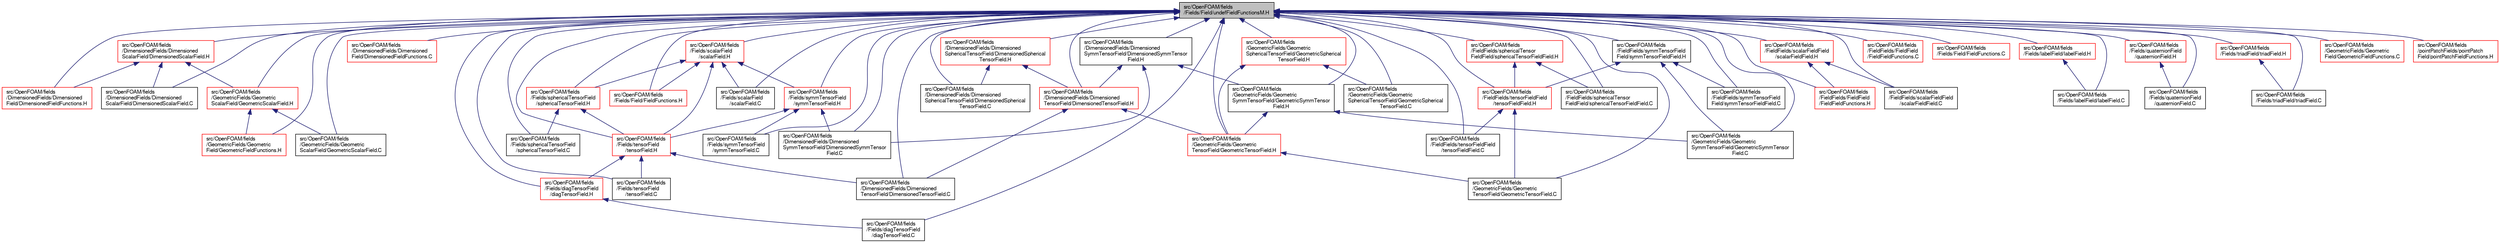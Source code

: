 digraph "src/OpenFOAM/fields/Fields/Field/undefFieldFunctionsM.H"
{
  bgcolor="transparent";
  edge [fontname="FreeSans",fontsize="10",labelfontname="FreeSans",labelfontsize="10"];
  node [fontname="FreeSans",fontsize="10",shape=record];
  Node1 [label="src/OpenFOAM/fields\l/Fields/Field/undefFieldFunctionsM.H",height=0.2,width=0.4,color="black", fillcolor="grey75", style="filled", fontcolor="black"];
  Node1 -> Node2 [dir="back",color="midnightblue",fontsize="10",style="solid",fontname="FreeSans"];
  Node2 [label="src/OpenFOAM/fields\l/DimensionedFields/Dimensioned\lField/DimensionedFieldFunctions.H",height=0.2,width=0.4,color="red",URL="$a09416.html"];
  Node1 -> Node2488 [dir="back",color="midnightblue",fontsize="10",style="solid",fontname="FreeSans"];
  Node2488 [label="src/OpenFOAM/fields\l/DimensionedFields/Dimensioned\lField/DimensionedFieldFunctions.C",height=0.2,width=0.4,color="red",URL="$a09413.html"];
  Node1 -> Node2224 [dir="back",color="midnightblue",fontsize="10",style="solid",fontname="FreeSans"];
  Node2224 [label="src/OpenFOAM/fields\l/DimensionedFields/Dimensioned\lScalarField/DimensionedScalarField.H",height=0.2,width=0.4,color="red",URL="$a09449.html",tooltip="Scalar specific part of the implementation of DimensionedField. "];
  Node2224 -> Node2 [dir="back",color="midnightblue",fontsize="10",style="solid",fontname="FreeSans"];
  Node2224 -> Node2226 [dir="back",color="midnightblue",fontsize="10",style="solid",fontname="FreeSans"];
  Node2226 [label="src/OpenFOAM/fields\l/DimensionedFields/Dimensioned\lScalarField/DimensionedScalarField.C",height=0.2,width=0.4,color="black",URL="$a09446.html"];
  Node2224 -> Node2227 [dir="back",color="midnightblue",fontsize="10",style="solid",fontname="FreeSans"];
  Node2227 [label="src/OpenFOAM/fields\l/GeometricFields/Geometric\lScalarField/GeometricScalarField.H",height=0.2,width=0.4,color="red",URL="$a09851.html",tooltip="Scalar specific part of the implementation of GeometricField. "];
  Node2227 -> Node2228 [dir="back",color="midnightblue",fontsize="10",style="solid",fontname="FreeSans"];
  Node2228 [label="src/OpenFOAM/fields\l/GeometricFields/Geometric\lField/GeometricFieldFunctions.H",height=0.2,width=0.4,color="red",URL="$a09815.html"];
  Node2227 -> Node2346 [dir="back",color="midnightblue",fontsize="10",style="solid",fontname="FreeSans"];
  Node2346 [label="src/OpenFOAM/fields\l/GeometricFields/Geometric\lScalarField/GeometricScalarField.C",height=0.2,width=0.4,color="black",URL="$a09848.html"];
  Node1 -> Node2226 [dir="back",color="midnightblue",fontsize="10",style="solid",fontname="FreeSans"];
  Node1 -> Node2347 [dir="back",color="midnightblue",fontsize="10",style="solid",fontname="FreeSans"];
  Node2347 [label="src/OpenFOAM/fields\l/DimensionedFields/Dimensioned\lSphericalTensorField/DimensionedSpherical\lTensorField.H",height=0.2,width=0.4,color="red",URL="$a09455.html",tooltip="Specialisation of DimensionedField<T, GeoMesh> for sphericalTensor. "];
  Node2347 -> Node2348 [dir="back",color="midnightblue",fontsize="10",style="solid",fontname="FreeSans"];
  Node2348 [label="src/OpenFOAM/fields\l/DimensionedFields/Dimensioned\lSphericalTensorField/DimensionedSpherical\lTensorField.C",height=0.2,width=0.4,color="black",URL="$a09452.html"];
  Node2347 -> Node2349 [dir="back",color="midnightblue",fontsize="10",style="solid",fontname="FreeSans"];
  Node2349 [label="src/OpenFOAM/fields\l/DimensionedFields/Dimensioned\lTensorField/DimensionedTensorField.H",height=0.2,width=0.4,color="red",URL="$a09467.html",tooltip="Tensor specific part of the implementation of DimensionedField. "];
  Node2349 -> Node2350 [dir="back",color="midnightblue",fontsize="10",style="solid",fontname="FreeSans"];
  Node2350 [label="src/OpenFOAM/fields\l/DimensionedFields/Dimensioned\lTensorField/DimensionedTensorField.C",height=0.2,width=0.4,color="black",URL="$a09464.html"];
  Node2349 -> Node2331 [dir="back",color="midnightblue",fontsize="10",style="solid",fontname="FreeSans"];
  Node2331 [label="src/OpenFOAM/fields\l/GeometricFields/Geometric\lTensorField/GeometricTensorField.H",height=0.2,width=0.4,color="red",URL="$a09869.html",tooltip="Tensor specific part of the implementation of GeometricField. "];
  Node2331 -> Node2332 [dir="back",color="midnightblue",fontsize="10",style="solid",fontname="FreeSans"];
  Node2332 [label="src/OpenFOAM/fields\l/GeometricFields/Geometric\lTensorField/GeometricTensorField.C",height=0.2,width=0.4,color="black",URL="$a09866.html"];
  Node1 -> Node2348 [dir="back",color="midnightblue",fontsize="10",style="solid",fontname="FreeSans"];
  Node1 -> Node2351 [dir="back",color="midnightblue",fontsize="10",style="solid",fontname="FreeSans"];
  Node2351 [label="src/OpenFOAM/fields\l/DimensionedFields/Dimensioned\lSymmTensorField/DimensionedSymmTensor\lField.H",height=0.2,width=0.4,color="black",URL="$a09461.html",tooltip="SymmTensor specific part of the implementation of DimensionedField. "];
  Node2351 -> Node2352 [dir="back",color="midnightblue",fontsize="10",style="solid",fontname="FreeSans"];
  Node2352 [label="src/OpenFOAM/fields\l/DimensionedFields/Dimensioned\lSymmTensorField/DimensionedSymmTensor\lField.C",height=0.2,width=0.4,color="black",URL="$a09458.html"];
  Node2351 -> Node2349 [dir="back",color="midnightblue",fontsize="10",style="solid",fontname="FreeSans"];
  Node2351 -> Node2333 [dir="back",color="midnightblue",fontsize="10",style="solid",fontname="FreeSans"];
  Node2333 [label="src/OpenFOAM/fields\l/GeometricFields/Geometric\lSymmTensorField/GeometricSymmTensor\lField.H",height=0.2,width=0.4,color="black",URL="$a09863.html",tooltip="SymmTensor specific part of the implementation of GeometricField. "];
  Node2333 -> Node2334 [dir="back",color="midnightblue",fontsize="10",style="solid",fontname="FreeSans"];
  Node2334 [label="src/OpenFOAM/fields\l/GeometricFields/Geometric\lSymmTensorField/GeometricSymmTensor\lField.C",height=0.2,width=0.4,color="black",URL="$a09860.html"];
  Node2333 -> Node2331 [dir="back",color="midnightblue",fontsize="10",style="solid",fontname="FreeSans"];
  Node1 -> Node2352 [dir="back",color="midnightblue",fontsize="10",style="solid",fontname="FreeSans"];
  Node1 -> Node2349 [dir="back",color="midnightblue",fontsize="10",style="solid",fontname="FreeSans"];
  Node1 -> Node2350 [dir="back",color="midnightblue",fontsize="10",style="solid",fontname="FreeSans"];
  Node1 -> Node2489 [dir="back",color="midnightblue",fontsize="10",style="solid",fontname="FreeSans"];
  Node2489 [label="src/OpenFOAM/fields\l/FieldFields/FieldField\l/FieldFieldFunctions.H",height=0.2,width=0.4,color="red",URL="$a09479.html"];
  Node1 -> Node2633 [dir="back",color="midnightblue",fontsize="10",style="solid",fontname="FreeSans"];
  Node2633 [label="src/OpenFOAM/fields\l/FieldFields/FieldField\l/FieldFieldFunctions.C",height=0.2,width=0.4,color="red",URL="$a09476.html"];
  Node1 -> Node2515 [dir="back",color="midnightblue",fontsize="10",style="solid",fontname="FreeSans"];
  Node2515 [label="src/OpenFOAM/fields\l/FieldFields/scalarFieldField\l/scalarFieldField.H",height=0.2,width=0.4,color="red",URL="$a09503.html",tooltip="Specialisation of FieldField<T> for scalar. "];
  Node2515 -> Node2489 [dir="back",color="midnightblue",fontsize="10",style="solid",fontname="FreeSans"];
  Node2515 -> Node2522 [dir="back",color="midnightblue",fontsize="10",style="solid",fontname="FreeSans"];
  Node2522 [label="src/OpenFOAM/fields\l/FieldFields/scalarFieldField\l/scalarFieldField.C",height=0.2,width=0.4,color="black",URL="$a09500.html",tooltip="Specialisation of FieldField<T> for scalar. "];
  Node1 -> Node2522 [dir="back",color="midnightblue",fontsize="10",style="solid",fontname="FreeSans"];
  Node1 -> Node2523 [dir="back",color="midnightblue",fontsize="10",style="solid",fontname="FreeSans"];
  Node2523 [label="src/OpenFOAM/fields\l/FieldFields/sphericalTensor\lFieldField/sphericalTensorFieldField.H",height=0.2,width=0.4,color="red",URL="$a09509.html",tooltip="Specialisation of FieldField<Field, T> for sphericalTensor. "];
  Node2523 -> Node2524 [dir="back",color="midnightblue",fontsize="10",style="solid",fontname="FreeSans"];
  Node2524 [label="src/OpenFOAM/fields\l/FieldFields/sphericalTensor\lFieldField/sphericalTensorFieldField.C",height=0.2,width=0.4,color="black",URL="$a09506.html",tooltip="Specialisation of FieldField<Field, T> for sphericalTensor. "];
  Node2523 -> Node2525 [dir="back",color="midnightblue",fontsize="10",style="solid",fontname="FreeSans"];
  Node2525 [label="src/OpenFOAM/fields\l/FieldFields/tensorFieldField\l/tensorFieldField.H",height=0.2,width=0.4,color="red",URL="$a09521.html",tooltip="Specialisation of FieldField<T> for tensor. "];
  Node2525 -> Node2526 [dir="back",color="midnightblue",fontsize="10",style="solid",fontname="FreeSans"];
  Node2526 [label="src/OpenFOAM/fields\l/FieldFields/tensorFieldField\l/tensorFieldField.C",height=0.2,width=0.4,color="black",URL="$a09518.html",tooltip="Specialisation of FieldField<T> for tensor. "];
  Node2525 -> Node2332 [dir="back",color="midnightblue",fontsize="10",style="solid",fontname="FreeSans"];
  Node1 -> Node2524 [dir="back",color="midnightblue",fontsize="10",style="solid",fontname="FreeSans"];
  Node1 -> Node2529 [dir="back",color="midnightblue",fontsize="10",style="solid",fontname="FreeSans"];
  Node2529 [label="src/OpenFOAM/fields\l/FieldFields/symmTensorField\lField/symmTensorFieldField.H",height=0.2,width=0.4,color="black",URL="$a09515.html",tooltip="Specialisation of FieldField<T> for symmTensor. "];
  Node2529 -> Node2530 [dir="back",color="midnightblue",fontsize="10",style="solid",fontname="FreeSans"];
  Node2530 [label="src/OpenFOAM/fields\l/FieldFields/symmTensorField\lField/symmTensorFieldField.C",height=0.2,width=0.4,color="black",URL="$a09512.html",tooltip="Specialisation of FieldField<T> for symmTensor. "];
  Node2529 -> Node2525 [dir="back",color="midnightblue",fontsize="10",style="solid",fontname="FreeSans"];
  Node2529 -> Node2334 [dir="back",color="midnightblue",fontsize="10",style="solid",fontname="FreeSans"];
  Node1 -> Node2530 [dir="back",color="midnightblue",fontsize="10",style="solid",fontname="FreeSans"];
  Node1 -> Node2525 [dir="back",color="midnightblue",fontsize="10",style="solid",fontname="FreeSans"];
  Node1 -> Node2526 [dir="back",color="midnightblue",fontsize="10",style="solid",fontname="FreeSans"];
  Node1 -> Node2634 [dir="back",color="midnightblue",fontsize="10",style="solid",fontname="FreeSans"];
  Node2634 [label="src/OpenFOAM/fields\l/Fields/diagTensorField\l/diagTensorField.H",height=0.2,width=0.4,color="red",URL="$a09545.html"];
  Node2634 -> Node2637 [dir="back",color="midnightblue",fontsize="10",style="solid",fontname="FreeSans"];
  Node2637 [label="src/OpenFOAM/fields\l/Fields/diagTensorField\l/diagTensorField.C",height=0.2,width=0.4,color="black",URL="$a09542.html",tooltip="Specialisation of Field<T> for diagTensor. "];
  Node1 -> Node2637 [dir="back",color="midnightblue",fontsize="10",style="solid",fontname="FreeSans"];
  Node1 -> Node2828 [dir="back",color="midnightblue",fontsize="10",style="solid",fontname="FreeSans"];
  Node2828 [label="src/OpenFOAM/fields\l/Fields/Field/FieldFunctions.C",height=0.2,width=0.4,color="red",URL="$a09578.html"];
  Node1 -> Node2830 [dir="back",color="midnightblue",fontsize="10",style="solid",fontname="FreeSans"];
  Node2830 [label="src/OpenFOAM/fields\l/Fields/Field/FieldFunctions.H",height=0.2,width=0.4,color="red",URL="$a09581.html"];
  Node1 -> Node3366 [dir="back",color="midnightblue",fontsize="10",style="solid",fontname="FreeSans"];
  Node3366 [label="src/OpenFOAM/fields\l/Fields/labelField/labelField.H",height=0.2,width=0.4,color="red",URL="$a09614.html"];
  Node3366 -> Node3369 [dir="back",color="midnightblue",fontsize="10",style="solid",fontname="FreeSans"];
  Node3369 [label="src/OpenFOAM/fields\l/Fields/labelField/labelField.C",height=0.2,width=0.4,color="black",URL="$a09611.html",tooltip="Specialisation of Field<T> for label. "];
  Node1 -> Node3369 [dir="back",color="midnightblue",fontsize="10",style="solid",fontname="FreeSans"];
  Node1 -> Node4146 [dir="back",color="midnightblue",fontsize="10",style="solid",fontname="FreeSans"];
  Node4146 [label="src/OpenFOAM/fields\l/Fields/quaternionField\l/quaternionField.H",height=0.2,width=0.4,color="red",URL="$a09644.html"];
  Node4146 -> Node4147 [dir="back",color="midnightblue",fontsize="10",style="solid",fontname="FreeSans"];
  Node4147 [label="src/OpenFOAM/fields\l/Fields/quaternionField\l/quaternionField.C",height=0.2,width=0.4,color="black",URL="$a09641.html"];
  Node1 -> Node4147 [dir="back",color="midnightblue",fontsize="10",style="solid",fontname="FreeSans"];
  Node1 -> Node4148 [dir="back",color="midnightblue",fontsize="10",style="solid",fontname="FreeSans"];
  Node4148 [label="src/OpenFOAM/fields\l/Fields/scalarField\l/scalarField.H",height=0.2,width=0.4,color="red",URL="$a09656.html"];
  Node4148 -> Node2830 [dir="back",color="midnightblue",fontsize="10",style="solid",fontname="FreeSans"];
  Node4148 -> Node4457 [dir="back",color="midnightblue",fontsize="10",style="solid",fontname="FreeSans"];
  Node4457 [label="src/OpenFOAM/fields\l/Fields/scalarField\l/scalarField.C",height=0.2,width=0.4,color="black",URL="$a09653.html",tooltip="Specialisation of Field<T> for scalar. "];
  Node4148 -> Node4458 [dir="back",color="midnightblue",fontsize="10",style="solid",fontname="FreeSans"];
  Node4458 [label="src/OpenFOAM/fields\l/Fields/sphericalTensorField\l/sphericalTensorField.H",height=0.2,width=0.4,color="red",URL="$a09674.html"];
  Node4458 -> Node4459 [dir="back",color="midnightblue",fontsize="10",style="solid",fontname="FreeSans"];
  Node4459 [label="src/OpenFOAM/fields\l/Fields/sphericalTensorField\l/sphericalTensorField.C",height=0.2,width=0.4,color="black",URL="$a09671.html"];
  Node4458 -> Node4460 [dir="back",color="midnightblue",fontsize="10",style="solid",fontname="FreeSans"];
  Node4460 [label="src/OpenFOAM/fields\l/Fields/tensorField\l/tensorField.H",height=0.2,width=0.4,color="red",URL="$a09716.html"];
  Node4460 -> Node2350 [dir="back",color="midnightblue",fontsize="10",style="solid",fontname="FreeSans"];
  Node4460 -> Node2634 [dir="back",color="midnightblue",fontsize="10",style="solid",fontname="FreeSans"];
  Node4460 -> Node4464 [dir="back",color="midnightblue",fontsize="10",style="solid",fontname="FreeSans"];
  Node4464 [label="src/OpenFOAM/fields\l/Fields/tensorField\l/tensorField.C",height=0.2,width=0.4,color="black",URL="$a09713.html"];
  Node4148 -> Node4472 [dir="back",color="midnightblue",fontsize="10",style="solid",fontname="FreeSans"];
  Node4472 [label="src/OpenFOAM/fields\l/Fields/symmTensorField\l/symmTensorField.H",height=0.2,width=0.4,color="red",URL="$a09692.html"];
  Node4472 -> Node2352 [dir="back",color="midnightblue",fontsize="10",style="solid",fontname="FreeSans"];
  Node4472 -> Node4466 [dir="back",color="midnightblue",fontsize="10",style="solid",fontname="FreeSans"];
  Node4466 [label="src/OpenFOAM/fields\l/Fields/symmTensorField\l/symmTensorField.C",height=0.2,width=0.4,color="black",URL="$a09689.html"];
  Node4472 -> Node4460 [dir="back",color="midnightblue",fontsize="10",style="solid",fontname="FreeSans"];
  Node4148 -> Node4460 [dir="back",color="midnightblue",fontsize="10",style="solid",fontname="FreeSans"];
  Node1 -> Node4457 [dir="back",color="midnightblue",fontsize="10",style="solid",fontname="FreeSans"];
  Node1 -> Node4458 [dir="back",color="midnightblue",fontsize="10",style="solid",fontname="FreeSans"];
  Node1 -> Node4459 [dir="back",color="midnightblue",fontsize="10",style="solid",fontname="FreeSans"];
  Node1 -> Node4472 [dir="back",color="midnightblue",fontsize="10",style="solid",fontname="FreeSans"];
  Node1 -> Node4466 [dir="back",color="midnightblue",fontsize="10",style="solid",fontname="FreeSans"];
  Node1 -> Node4460 [dir="back",color="midnightblue",fontsize="10",style="solid",fontname="FreeSans"];
  Node1 -> Node4464 [dir="back",color="midnightblue",fontsize="10",style="solid",fontname="FreeSans"];
  Node1 -> Node4540 [dir="back",color="midnightblue",fontsize="10",style="solid",fontname="FreeSans"];
  Node4540 [label="src/OpenFOAM/fields\l/Fields/triadField/triadField.H",height=0.2,width=0.4,color="red",URL="$a09749.html"];
  Node4540 -> Node4469 [dir="back",color="midnightblue",fontsize="10",style="solid",fontname="FreeSans"];
  Node4469 [label="src/OpenFOAM/fields\l/Fields/triadField/triadField.C",height=0.2,width=0.4,color="black",URL="$a09746.html"];
  Node1 -> Node4469 [dir="back",color="midnightblue",fontsize="10",style="solid",fontname="FreeSans"];
  Node1 -> Node2228 [dir="back",color="midnightblue",fontsize="10",style="solid",fontname="FreeSans"];
  Node1 -> Node4550 [dir="back",color="midnightblue",fontsize="10",style="solid",fontname="FreeSans"];
  Node4550 [label="src/OpenFOAM/fields\l/GeometricFields/Geometric\lField/GeometricFieldFunctions.C",height=0.2,width=0.4,color="red",URL="$a09812.html"];
  Node1 -> Node2227 [dir="back",color="midnightblue",fontsize="10",style="solid",fontname="FreeSans"];
  Node1 -> Node2346 [dir="back",color="midnightblue",fontsize="10",style="solid",fontname="FreeSans"];
  Node1 -> Node2233 [dir="back",color="midnightblue",fontsize="10",style="solid",fontname="FreeSans"];
  Node2233 [label="src/OpenFOAM/fields\l/GeometricFields/Geometric\lSphericalTensorField/GeometricSpherical\lTensorField.H",height=0.2,width=0.4,color="red",URL="$a09857.html",tooltip="SphericalTensor specific part of the implementation of GeometricField. "];
  Node2233 -> Node2330 [dir="back",color="midnightblue",fontsize="10",style="solid",fontname="FreeSans"];
  Node2330 [label="src/OpenFOAM/fields\l/GeometricFields/Geometric\lSphericalTensorField/GeometricSpherical\lTensorField.C",height=0.2,width=0.4,color="black",URL="$a09854.html"];
  Node2233 -> Node2331 [dir="back",color="midnightblue",fontsize="10",style="solid",fontname="FreeSans"];
  Node1 -> Node2330 [dir="back",color="midnightblue",fontsize="10",style="solid",fontname="FreeSans"];
  Node1 -> Node2333 [dir="back",color="midnightblue",fontsize="10",style="solid",fontname="FreeSans"];
  Node1 -> Node2334 [dir="back",color="midnightblue",fontsize="10",style="solid",fontname="FreeSans"];
  Node1 -> Node2331 [dir="back",color="midnightblue",fontsize="10",style="solid",fontname="FreeSans"];
  Node1 -> Node2332 [dir="back",color="midnightblue",fontsize="10",style="solid",fontname="FreeSans"];
  Node1 -> Node4551 [dir="back",color="midnightblue",fontsize="10",style="solid",fontname="FreeSans"];
  Node4551 [label="src/OpenFOAM/fields\l/pointPatchFields/pointPatch\lField/pointPatchFieldFunctions.H",height=0.2,width=0.4,color="red",URL="$a10151.html"];
}
